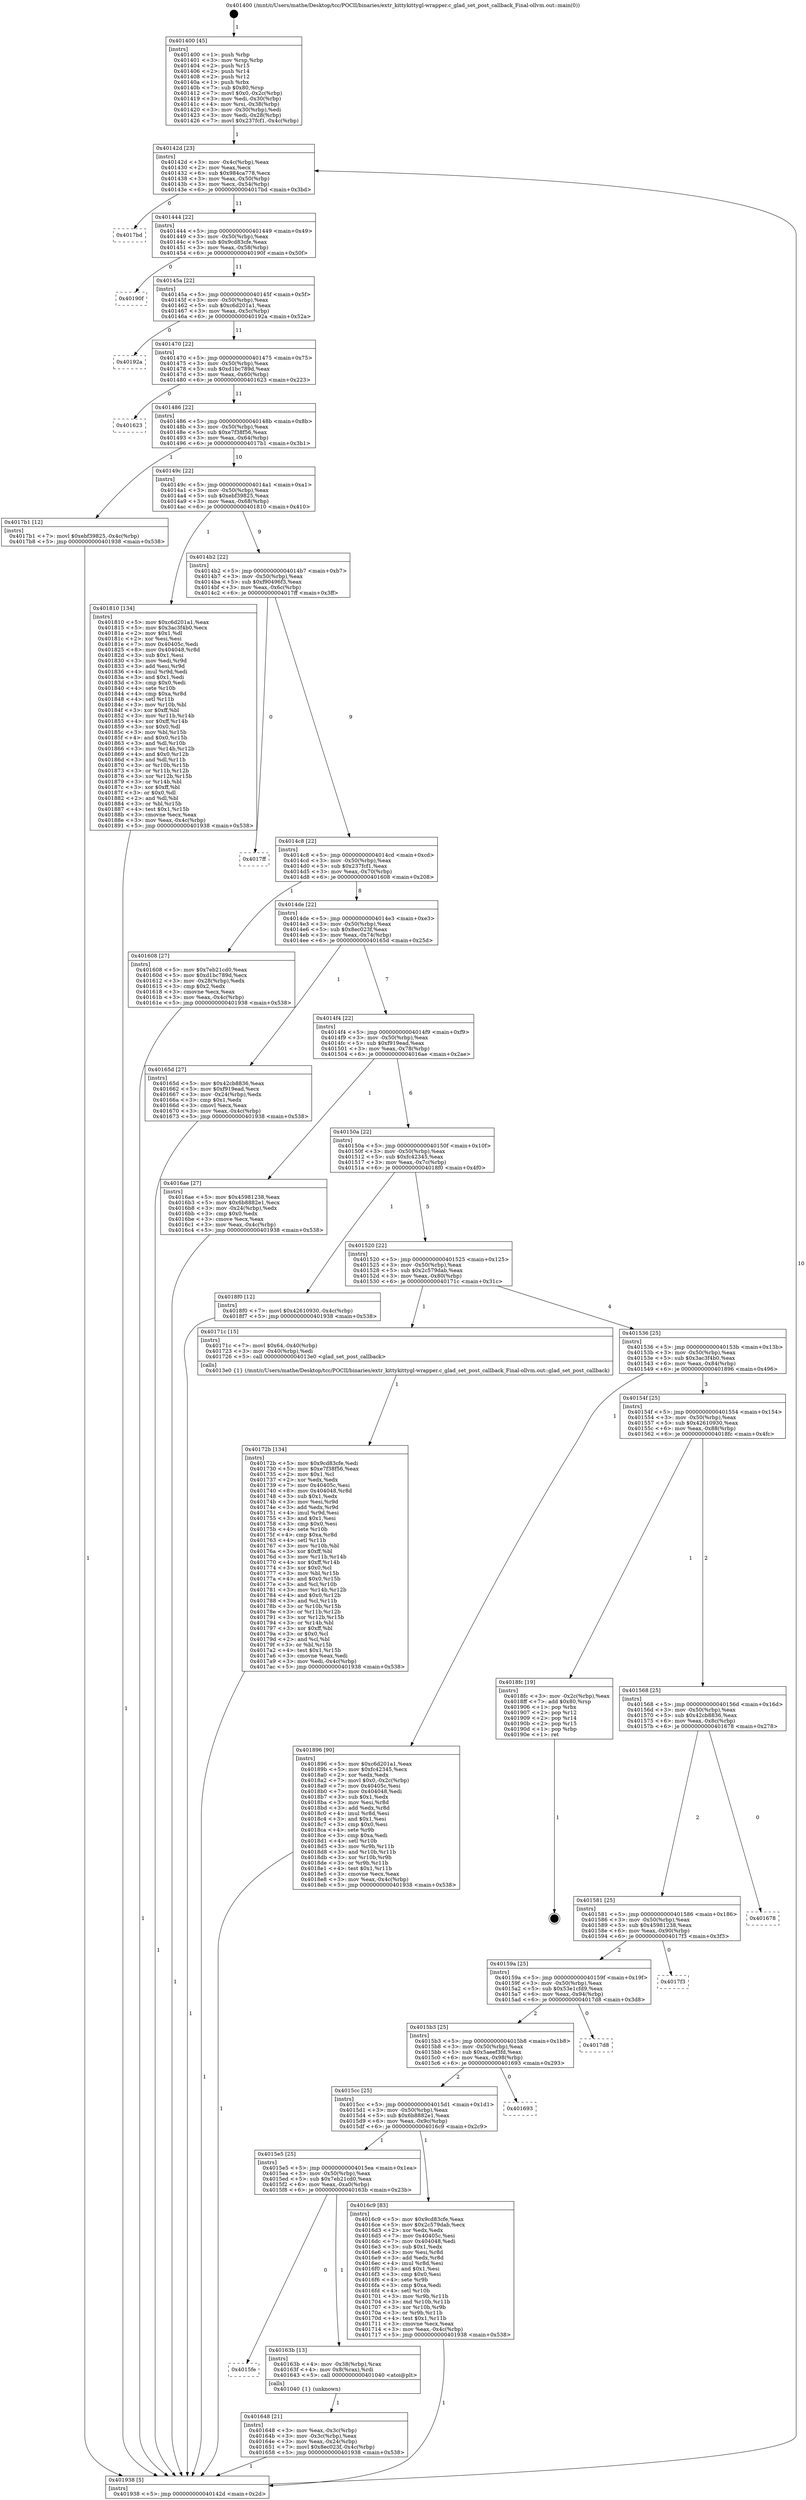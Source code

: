 digraph "0x401400" {
  label = "0x401400 (/mnt/c/Users/mathe/Desktop/tcc/POCII/binaries/extr_kittykittygl-wrapper.c_glad_set_post_callback_Final-ollvm.out::main(0))"
  labelloc = "t"
  node[shape=record]

  Entry [label="",width=0.3,height=0.3,shape=circle,fillcolor=black,style=filled]
  "0x40142d" [label="{
     0x40142d [23]\l
     | [instrs]\l
     &nbsp;&nbsp;0x40142d \<+3\>: mov -0x4c(%rbp),%eax\l
     &nbsp;&nbsp;0x401430 \<+2\>: mov %eax,%ecx\l
     &nbsp;&nbsp;0x401432 \<+6\>: sub $0x984ca778,%ecx\l
     &nbsp;&nbsp;0x401438 \<+3\>: mov %eax,-0x50(%rbp)\l
     &nbsp;&nbsp;0x40143b \<+3\>: mov %ecx,-0x54(%rbp)\l
     &nbsp;&nbsp;0x40143e \<+6\>: je 00000000004017bd \<main+0x3bd\>\l
  }"]
  "0x4017bd" [label="{
     0x4017bd\l
  }", style=dashed]
  "0x401444" [label="{
     0x401444 [22]\l
     | [instrs]\l
     &nbsp;&nbsp;0x401444 \<+5\>: jmp 0000000000401449 \<main+0x49\>\l
     &nbsp;&nbsp;0x401449 \<+3\>: mov -0x50(%rbp),%eax\l
     &nbsp;&nbsp;0x40144c \<+5\>: sub $0x9cd83cfe,%eax\l
     &nbsp;&nbsp;0x401451 \<+3\>: mov %eax,-0x58(%rbp)\l
     &nbsp;&nbsp;0x401454 \<+6\>: je 000000000040190f \<main+0x50f\>\l
  }"]
  Exit [label="",width=0.3,height=0.3,shape=circle,fillcolor=black,style=filled,peripheries=2]
  "0x40190f" [label="{
     0x40190f\l
  }", style=dashed]
  "0x40145a" [label="{
     0x40145a [22]\l
     | [instrs]\l
     &nbsp;&nbsp;0x40145a \<+5\>: jmp 000000000040145f \<main+0x5f\>\l
     &nbsp;&nbsp;0x40145f \<+3\>: mov -0x50(%rbp),%eax\l
     &nbsp;&nbsp;0x401462 \<+5\>: sub $0xc6d201a1,%eax\l
     &nbsp;&nbsp;0x401467 \<+3\>: mov %eax,-0x5c(%rbp)\l
     &nbsp;&nbsp;0x40146a \<+6\>: je 000000000040192a \<main+0x52a\>\l
  }"]
  "0x40172b" [label="{
     0x40172b [134]\l
     | [instrs]\l
     &nbsp;&nbsp;0x40172b \<+5\>: mov $0x9cd83cfe,%edi\l
     &nbsp;&nbsp;0x401730 \<+5\>: mov $0xe7f38f56,%eax\l
     &nbsp;&nbsp;0x401735 \<+2\>: mov $0x1,%cl\l
     &nbsp;&nbsp;0x401737 \<+2\>: xor %edx,%edx\l
     &nbsp;&nbsp;0x401739 \<+7\>: mov 0x40405c,%esi\l
     &nbsp;&nbsp;0x401740 \<+8\>: mov 0x404048,%r8d\l
     &nbsp;&nbsp;0x401748 \<+3\>: sub $0x1,%edx\l
     &nbsp;&nbsp;0x40174b \<+3\>: mov %esi,%r9d\l
     &nbsp;&nbsp;0x40174e \<+3\>: add %edx,%r9d\l
     &nbsp;&nbsp;0x401751 \<+4\>: imul %r9d,%esi\l
     &nbsp;&nbsp;0x401755 \<+3\>: and $0x1,%esi\l
     &nbsp;&nbsp;0x401758 \<+3\>: cmp $0x0,%esi\l
     &nbsp;&nbsp;0x40175b \<+4\>: sete %r10b\l
     &nbsp;&nbsp;0x40175f \<+4\>: cmp $0xa,%r8d\l
     &nbsp;&nbsp;0x401763 \<+4\>: setl %r11b\l
     &nbsp;&nbsp;0x401767 \<+3\>: mov %r10b,%bl\l
     &nbsp;&nbsp;0x40176a \<+3\>: xor $0xff,%bl\l
     &nbsp;&nbsp;0x40176d \<+3\>: mov %r11b,%r14b\l
     &nbsp;&nbsp;0x401770 \<+4\>: xor $0xff,%r14b\l
     &nbsp;&nbsp;0x401774 \<+3\>: xor $0x0,%cl\l
     &nbsp;&nbsp;0x401777 \<+3\>: mov %bl,%r15b\l
     &nbsp;&nbsp;0x40177a \<+4\>: and $0x0,%r15b\l
     &nbsp;&nbsp;0x40177e \<+3\>: and %cl,%r10b\l
     &nbsp;&nbsp;0x401781 \<+3\>: mov %r14b,%r12b\l
     &nbsp;&nbsp;0x401784 \<+4\>: and $0x0,%r12b\l
     &nbsp;&nbsp;0x401788 \<+3\>: and %cl,%r11b\l
     &nbsp;&nbsp;0x40178b \<+3\>: or %r10b,%r15b\l
     &nbsp;&nbsp;0x40178e \<+3\>: or %r11b,%r12b\l
     &nbsp;&nbsp;0x401791 \<+3\>: xor %r12b,%r15b\l
     &nbsp;&nbsp;0x401794 \<+3\>: or %r14b,%bl\l
     &nbsp;&nbsp;0x401797 \<+3\>: xor $0xff,%bl\l
     &nbsp;&nbsp;0x40179a \<+3\>: or $0x0,%cl\l
     &nbsp;&nbsp;0x40179d \<+2\>: and %cl,%bl\l
     &nbsp;&nbsp;0x40179f \<+3\>: or %bl,%r15b\l
     &nbsp;&nbsp;0x4017a2 \<+4\>: test $0x1,%r15b\l
     &nbsp;&nbsp;0x4017a6 \<+3\>: cmovne %eax,%edi\l
     &nbsp;&nbsp;0x4017a9 \<+3\>: mov %edi,-0x4c(%rbp)\l
     &nbsp;&nbsp;0x4017ac \<+5\>: jmp 0000000000401938 \<main+0x538\>\l
  }"]
  "0x40192a" [label="{
     0x40192a\l
  }", style=dashed]
  "0x401470" [label="{
     0x401470 [22]\l
     | [instrs]\l
     &nbsp;&nbsp;0x401470 \<+5\>: jmp 0000000000401475 \<main+0x75\>\l
     &nbsp;&nbsp;0x401475 \<+3\>: mov -0x50(%rbp),%eax\l
     &nbsp;&nbsp;0x401478 \<+5\>: sub $0xd1bc789d,%eax\l
     &nbsp;&nbsp;0x40147d \<+3\>: mov %eax,-0x60(%rbp)\l
     &nbsp;&nbsp;0x401480 \<+6\>: je 0000000000401623 \<main+0x223\>\l
  }"]
  "0x401648" [label="{
     0x401648 [21]\l
     | [instrs]\l
     &nbsp;&nbsp;0x401648 \<+3\>: mov %eax,-0x3c(%rbp)\l
     &nbsp;&nbsp;0x40164b \<+3\>: mov -0x3c(%rbp),%eax\l
     &nbsp;&nbsp;0x40164e \<+3\>: mov %eax,-0x24(%rbp)\l
     &nbsp;&nbsp;0x401651 \<+7\>: movl $0x8ec023f,-0x4c(%rbp)\l
     &nbsp;&nbsp;0x401658 \<+5\>: jmp 0000000000401938 \<main+0x538\>\l
  }"]
  "0x401623" [label="{
     0x401623\l
  }", style=dashed]
  "0x401486" [label="{
     0x401486 [22]\l
     | [instrs]\l
     &nbsp;&nbsp;0x401486 \<+5\>: jmp 000000000040148b \<main+0x8b\>\l
     &nbsp;&nbsp;0x40148b \<+3\>: mov -0x50(%rbp),%eax\l
     &nbsp;&nbsp;0x40148e \<+5\>: sub $0xe7f38f56,%eax\l
     &nbsp;&nbsp;0x401493 \<+3\>: mov %eax,-0x64(%rbp)\l
     &nbsp;&nbsp;0x401496 \<+6\>: je 00000000004017b1 \<main+0x3b1\>\l
  }"]
  "0x4015fe" [label="{
     0x4015fe\l
  }", style=dashed]
  "0x4017b1" [label="{
     0x4017b1 [12]\l
     | [instrs]\l
     &nbsp;&nbsp;0x4017b1 \<+7\>: movl $0xebf39825,-0x4c(%rbp)\l
     &nbsp;&nbsp;0x4017b8 \<+5\>: jmp 0000000000401938 \<main+0x538\>\l
  }"]
  "0x40149c" [label="{
     0x40149c [22]\l
     | [instrs]\l
     &nbsp;&nbsp;0x40149c \<+5\>: jmp 00000000004014a1 \<main+0xa1\>\l
     &nbsp;&nbsp;0x4014a1 \<+3\>: mov -0x50(%rbp),%eax\l
     &nbsp;&nbsp;0x4014a4 \<+5\>: sub $0xebf39825,%eax\l
     &nbsp;&nbsp;0x4014a9 \<+3\>: mov %eax,-0x68(%rbp)\l
     &nbsp;&nbsp;0x4014ac \<+6\>: je 0000000000401810 \<main+0x410\>\l
  }"]
  "0x40163b" [label="{
     0x40163b [13]\l
     | [instrs]\l
     &nbsp;&nbsp;0x40163b \<+4\>: mov -0x38(%rbp),%rax\l
     &nbsp;&nbsp;0x40163f \<+4\>: mov 0x8(%rax),%rdi\l
     &nbsp;&nbsp;0x401643 \<+5\>: call 0000000000401040 \<atoi@plt\>\l
     | [calls]\l
     &nbsp;&nbsp;0x401040 \{1\} (unknown)\l
  }"]
  "0x401810" [label="{
     0x401810 [134]\l
     | [instrs]\l
     &nbsp;&nbsp;0x401810 \<+5\>: mov $0xc6d201a1,%eax\l
     &nbsp;&nbsp;0x401815 \<+5\>: mov $0x3ac3f4b0,%ecx\l
     &nbsp;&nbsp;0x40181a \<+2\>: mov $0x1,%dl\l
     &nbsp;&nbsp;0x40181c \<+2\>: xor %esi,%esi\l
     &nbsp;&nbsp;0x40181e \<+7\>: mov 0x40405c,%edi\l
     &nbsp;&nbsp;0x401825 \<+8\>: mov 0x404048,%r8d\l
     &nbsp;&nbsp;0x40182d \<+3\>: sub $0x1,%esi\l
     &nbsp;&nbsp;0x401830 \<+3\>: mov %edi,%r9d\l
     &nbsp;&nbsp;0x401833 \<+3\>: add %esi,%r9d\l
     &nbsp;&nbsp;0x401836 \<+4\>: imul %r9d,%edi\l
     &nbsp;&nbsp;0x40183a \<+3\>: and $0x1,%edi\l
     &nbsp;&nbsp;0x40183d \<+3\>: cmp $0x0,%edi\l
     &nbsp;&nbsp;0x401840 \<+4\>: sete %r10b\l
     &nbsp;&nbsp;0x401844 \<+4\>: cmp $0xa,%r8d\l
     &nbsp;&nbsp;0x401848 \<+4\>: setl %r11b\l
     &nbsp;&nbsp;0x40184c \<+3\>: mov %r10b,%bl\l
     &nbsp;&nbsp;0x40184f \<+3\>: xor $0xff,%bl\l
     &nbsp;&nbsp;0x401852 \<+3\>: mov %r11b,%r14b\l
     &nbsp;&nbsp;0x401855 \<+4\>: xor $0xff,%r14b\l
     &nbsp;&nbsp;0x401859 \<+3\>: xor $0x0,%dl\l
     &nbsp;&nbsp;0x40185c \<+3\>: mov %bl,%r15b\l
     &nbsp;&nbsp;0x40185f \<+4\>: and $0x0,%r15b\l
     &nbsp;&nbsp;0x401863 \<+3\>: and %dl,%r10b\l
     &nbsp;&nbsp;0x401866 \<+3\>: mov %r14b,%r12b\l
     &nbsp;&nbsp;0x401869 \<+4\>: and $0x0,%r12b\l
     &nbsp;&nbsp;0x40186d \<+3\>: and %dl,%r11b\l
     &nbsp;&nbsp;0x401870 \<+3\>: or %r10b,%r15b\l
     &nbsp;&nbsp;0x401873 \<+3\>: or %r11b,%r12b\l
     &nbsp;&nbsp;0x401876 \<+3\>: xor %r12b,%r15b\l
     &nbsp;&nbsp;0x401879 \<+3\>: or %r14b,%bl\l
     &nbsp;&nbsp;0x40187c \<+3\>: xor $0xff,%bl\l
     &nbsp;&nbsp;0x40187f \<+3\>: or $0x0,%dl\l
     &nbsp;&nbsp;0x401882 \<+2\>: and %dl,%bl\l
     &nbsp;&nbsp;0x401884 \<+3\>: or %bl,%r15b\l
     &nbsp;&nbsp;0x401887 \<+4\>: test $0x1,%r15b\l
     &nbsp;&nbsp;0x40188b \<+3\>: cmovne %ecx,%eax\l
     &nbsp;&nbsp;0x40188e \<+3\>: mov %eax,-0x4c(%rbp)\l
     &nbsp;&nbsp;0x401891 \<+5\>: jmp 0000000000401938 \<main+0x538\>\l
  }"]
  "0x4014b2" [label="{
     0x4014b2 [22]\l
     | [instrs]\l
     &nbsp;&nbsp;0x4014b2 \<+5\>: jmp 00000000004014b7 \<main+0xb7\>\l
     &nbsp;&nbsp;0x4014b7 \<+3\>: mov -0x50(%rbp),%eax\l
     &nbsp;&nbsp;0x4014ba \<+5\>: sub $0xf90496f3,%eax\l
     &nbsp;&nbsp;0x4014bf \<+3\>: mov %eax,-0x6c(%rbp)\l
     &nbsp;&nbsp;0x4014c2 \<+6\>: je 00000000004017ff \<main+0x3ff\>\l
  }"]
  "0x4015e5" [label="{
     0x4015e5 [25]\l
     | [instrs]\l
     &nbsp;&nbsp;0x4015e5 \<+5\>: jmp 00000000004015ea \<main+0x1ea\>\l
     &nbsp;&nbsp;0x4015ea \<+3\>: mov -0x50(%rbp),%eax\l
     &nbsp;&nbsp;0x4015ed \<+5\>: sub $0x7eb21cd0,%eax\l
     &nbsp;&nbsp;0x4015f2 \<+6\>: mov %eax,-0xa0(%rbp)\l
     &nbsp;&nbsp;0x4015f8 \<+6\>: je 000000000040163b \<main+0x23b\>\l
  }"]
  "0x4017ff" [label="{
     0x4017ff\l
  }", style=dashed]
  "0x4014c8" [label="{
     0x4014c8 [22]\l
     | [instrs]\l
     &nbsp;&nbsp;0x4014c8 \<+5\>: jmp 00000000004014cd \<main+0xcd\>\l
     &nbsp;&nbsp;0x4014cd \<+3\>: mov -0x50(%rbp),%eax\l
     &nbsp;&nbsp;0x4014d0 \<+5\>: sub $0x237fcf1,%eax\l
     &nbsp;&nbsp;0x4014d5 \<+3\>: mov %eax,-0x70(%rbp)\l
     &nbsp;&nbsp;0x4014d8 \<+6\>: je 0000000000401608 \<main+0x208\>\l
  }"]
  "0x4016c9" [label="{
     0x4016c9 [83]\l
     | [instrs]\l
     &nbsp;&nbsp;0x4016c9 \<+5\>: mov $0x9cd83cfe,%eax\l
     &nbsp;&nbsp;0x4016ce \<+5\>: mov $0x2c579dab,%ecx\l
     &nbsp;&nbsp;0x4016d3 \<+2\>: xor %edx,%edx\l
     &nbsp;&nbsp;0x4016d5 \<+7\>: mov 0x40405c,%esi\l
     &nbsp;&nbsp;0x4016dc \<+7\>: mov 0x404048,%edi\l
     &nbsp;&nbsp;0x4016e3 \<+3\>: sub $0x1,%edx\l
     &nbsp;&nbsp;0x4016e6 \<+3\>: mov %esi,%r8d\l
     &nbsp;&nbsp;0x4016e9 \<+3\>: add %edx,%r8d\l
     &nbsp;&nbsp;0x4016ec \<+4\>: imul %r8d,%esi\l
     &nbsp;&nbsp;0x4016f0 \<+3\>: and $0x1,%esi\l
     &nbsp;&nbsp;0x4016f3 \<+3\>: cmp $0x0,%esi\l
     &nbsp;&nbsp;0x4016f6 \<+4\>: sete %r9b\l
     &nbsp;&nbsp;0x4016fa \<+3\>: cmp $0xa,%edi\l
     &nbsp;&nbsp;0x4016fd \<+4\>: setl %r10b\l
     &nbsp;&nbsp;0x401701 \<+3\>: mov %r9b,%r11b\l
     &nbsp;&nbsp;0x401704 \<+3\>: and %r10b,%r11b\l
     &nbsp;&nbsp;0x401707 \<+3\>: xor %r10b,%r9b\l
     &nbsp;&nbsp;0x40170a \<+3\>: or %r9b,%r11b\l
     &nbsp;&nbsp;0x40170d \<+4\>: test $0x1,%r11b\l
     &nbsp;&nbsp;0x401711 \<+3\>: cmovne %ecx,%eax\l
     &nbsp;&nbsp;0x401714 \<+3\>: mov %eax,-0x4c(%rbp)\l
     &nbsp;&nbsp;0x401717 \<+5\>: jmp 0000000000401938 \<main+0x538\>\l
  }"]
  "0x401608" [label="{
     0x401608 [27]\l
     | [instrs]\l
     &nbsp;&nbsp;0x401608 \<+5\>: mov $0x7eb21cd0,%eax\l
     &nbsp;&nbsp;0x40160d \<+5\>: mov $0xd1bc789d,%ecx\l
     &nbsp;&nbsp;0x401612 \<+3\>: mov -0x28(%rbp),%edx\l
     &nbsp;&nbsp;0x401615 \<+3\>: cmp $0x2,%edx\l
     &nbsp;&nbsp;0x401618 \<+3\>: cmovne %ecx,%eax\l
     &nbsp;&nbsp;0x40161b \<+3\>: mov %eax,-0x4c(%rbp)\l
     &nbsp;&nbsp;0x40161e \<+5\>: jmp 0000000000401938 \<main+0x538\>\l
  }"]
  "0x4014de" [label="{
     0x4014de [22]\l
     | [instrs]\l
     &nbsp;&nbsp;0x4014de \<+5\>: jmp 00000000004014e3 \<main+0xe3\>\l
     &nbsp;&nbsp;0x4014e3 \<+3\>: mov -0x50(%rbp),%eax\l
     &nbsp;&nbsp;0x4014e6 \<+5\>: sub $0x8ec023f,%eax\l
     &nbsp;&nbsp;0x4014eb \<+3\>: mov %eax,-0x74(%rbp)\l
     &nbsp;&nbsp;0x4014ee \<+6\>: je 000000000040165d \<main+0x25d\>\l
  }"]
  "0x401938" [label="{
     0x401938 [5]\l
     | [instrs]\l
     &nbsp;&nbsp;0x401938 \<+5\>: jmp 000000000040142d \<main+0x2d\>\l
  }"]
  "0x401400" [label="{
     0x401400 [45]\l
     | [instrs]\l
     &nbsp;&nbsp;0x401400 \<+1\>: push %rbp\l
     &nbsp;&nbsp;0x401401 \<+3\>: mov %rsp,%rbp\l
     &nbsp;&nbsp;0x401404 \<+2\>: push %r15\l
     &nbsp;&nbsp;0x401406 \<+2\>: push %r14\l
     &nbsp;&nbsp;0x401408 \<+2\>: push %r12\l
     &nbsp;&nbsp;0x40140a \<+1\>: push %rbx\l
     &nbsp;&nbsp;0x40140b \<+7\>: sub $0x80,%rsp\l
     &nbsp;&nbsp;0x401412 \<+7\>: movl $0x0,-0x2c(%rbp)\l
     &nbsp;&nbsp;0x401419 \<+3\>: mov %edi,-0x30(%rbp)\l
     &nbsp;&nbsp;0x40141c \<+4\>: mov %rsi,-0x38(%rbp)\l
     &nbsp;&nbsp;0x401420 \<+3\>: mov -0x30(%rbp),%edi\l
     &nbsp;&nbsp;0x401423 \<+3\>: mov %edi,-0x28(%rbp)\l
     &nbsp;&nbsp;0x401426 \<+7\>: movl $0x237fcf1,-0x4c(%rbp)\l
  }"]
  "0x4015cc" [label="{
     0x4015cc [25]\l
     | [instrs]\l
     &nbsp;&nbsp;0x4015cc \<+5\>: jmp 00000000004015d1 \<main+0x1d1\>\l
     &nbsp;&nbsp;0x4015d1 \<+3\>: mov -0x50(%rbp),%eax\l
     &nbsp;&nbsp;0x4015d4 \<+5\>: sub $0x6b8882e1,%eax\l
     &nbsp;&nbsp;0x4015d9 \<+6\>: mov %eax,-0x9c(%rbp)\l
     &nbsp;&nbsp;0x4015df \<+6\>: je 00000000004016c9 \<main+0x2c9\>\l
  }"]
  "0x40165d" [label="{
     0x40165d [27]\l
     | [instrs]\l
     &nbsp;&nbsp;0x40165d \<+5\>: mov $0x42cb8836,%eax\l
     &nbsp;&nbsp;0x401662 \<+5\>: mov $0xf919ead,%ecx\l
     &nbsp;&nbsp;0x401667 \<+3\>: mov -0x24(%rbp),%edx\l
     &nbsp;&nbsp;0x40166a \<+3\>: cmp $0x1,%edx\l
     &nbsp;&nbsp;0x40166d \<+3\>: cmovl %ecx,%eax\l
     &nbsp;&nbsp;0x401670 \<+3\>: mov %eax,-0x4c(%rbp)\l
     &nbsp;&nbsp;0x401673 \<+5\>: jmp 0000000000401938 \<main+0x538\>\l
  }"]
  "0x4014f4" [label="{
     0x4014f4 [22]\l
     | [instrs]\l
     &nbsp;&nbsp;0x4014f4 \<+5\>: jmp 00000000004014f9 \<main+0xf9\>\l
     &nbsp;&nbsp;0x4014f9 \<+3\>: mov -0x50(%rbp),%eax\l
     &nbsp;&nbsp;0x4014fc \<+5\>: sub $0xf919ead,%eax\l
     &nbsp;&nbsp;0x401501 \<+3\>: mov %eax,-0x78(%rbp)\l
     &nbsp;&nbsp;0x401504 \<+6\>: je 00000000004016ae \<main+0x2ae\>\l
  }"]
  "0x401693" [label="{
     0x401693\l
  }", style=dashed]
  "0x4016ae" [label="{
     0x4016ae [27]\l
     | [instrs]\l
     &nbsp;&nbsp;0x4016ae \<+5\>: mov $0x45981238,%eax\l
     &nbsp;&nbsp;0x4016b3 \<+5\>: mov $0x6b8882e1,%ecx\l
     &nbsp;&nbsp;0x4016b8 \<+3\>: mov -0x24(%rbp),%edx\l
     &nbsp;&nbsp;0x4016bb \<+3\>: cmp $0x0,%edx\l
     &nbsp;&nbsp;0x4016be \<+3\>: cmove %ecx,%eax\l
     &nbsp;&nbsp;0x4016c1 \<+3\>: mov %eax,-0x4c(%rbp)\l
     &nbsp;&nbsp;0x4016c4 \<+5\>: jmp 0000000000401938 \<main+0x538\>\l
  }"]
  "0x40150a" [label="{
     0x40150a [22]\l
     | [instrs]\l
     &nbsp;&nbsp;0x40150a \<+5\>: jmp 000000000040150f \<main+0x10f\>\l
     &nbsp;&nbsp;0x40150f \<+3\>: mov -0x50(%rbp),%eax\l
     &nbsp;&nbsp;0x401512 \<+5\>: sub $0xfc42345,%eax\l
     &nbsp;&nbsp;0x401517 \<+3\>: mov %eax,-0x7c(%rbp)\l
     &nbsp;&nbsp;0x40151a \<+6\>: je 00000000004018f0 \<main+0x4f0\>\l
  }"]
  "0x4015b3" [label="{
     0x4015b3 [25]\l
     | [instrs]\l
     &nbsp;&nbsp;0x4015b3 \<+5\>: jmp 00000000004015b8 \<main+0x1b8\>\l
     &nbsp;&nbsp;0x4015b8 \<+3\>: mov -0x50(%rbp),%eax\l
     &nbsp;&nbsp;0x4015bb \<+5\>: sub $0x5aeef3fd,%eax\l
     &nbsp;&nbsp;0x4015c0 \<+6\>: mov %eax,-0x98(%rbp)\l
     &nbsp;&nbsp;0x4015c6 \<+6\>: je 0000000000401693 \<main+0x293\>\l
  }"]
  "0x4018f0" [label="{
     0x4018f0 [12]\l
     | [instrs]\l
     &nbsp;&nbsp;0x4018f0 \<+7\>: movl $0x42610930,-0x4c(%rbp)\l
     &nbsp;&nbsp;0x4018f7 \<+5\>: jmp 0000000000401938 \<main+0x538\>\l
  }"]
  "0x401520" [label="{
     0x401520 [22]\l
     | [instrs]\l
     &nbsp;&nbsp;0x401520 \<+5\>: jmp 0000000000401525 \<main+0x125\>\l
     &nbsp;&nbsp;0x401525 \<+3\>: mov -0x50(%rbp),%eax\l
     &nbsp;&nbsp;0x401528 \<+5\>: sub $0x2c579dab,%eax\l
     &nbsp;&nbsp;0x40152d \<+3\>: mov %eax,-0x80(%rbp)\l
     &nbsp;&nbsp;0x401530 \<+6\>: je 000000000040171c \<main+0x31c\>\l
  }"]
  "0x4017d8" [label="{
     0x4017d8\l
  }", style=dashed]
  "0x40171c" [label="{
     0x40171c [15]\l
     | [instrs]\l
     &nbsp;&nbsp;0x40171c \<+7\>: movl $0x64,-0x40(%rbp)\l
     &nbsp;&nbsp;0x401723 \<+3\>: mov -0x40(%rbp),%edi\l
     &nbsp;&nbsp;0x401726 \<+5\>: call 00000000004013e0 \<glad_set_post_callback\>\l
     | [calls]\l
     &nbsp;&nbsp;0x4013e0 \{1\} (/mnt/c/Users/mathe/Desktop/tcc/POCII/binaries/extr_kittykittygl-wrapper.c_glad_set_post_callback_Final-ollvm.out::glad_set_post_callback)\l
  }"]
  "0x401536" [label="{
     0x401536 [25]\l
     | [instrs]\l
     &nbsp;&nbsp;0x401536 \<+5\>: jmp 000000000040153b \<main+0x13b\>\l
     &nbsp;&nbsp;0x40153b \<+3\>: mov -0x50(%rbp),%eax\l
     &nbsp;&nbsp;0x40153e \<+5\>: sub $0x3ac3f4b0,%eax\l
     &nbsp;&nbsp;0x401543 \<+6\>: mov %eax,-0x84(%rbp)\l
     &nbsp;&nbsp;0x401549 \<+6\>: je 0000000000401896 \<main+0x496\>\l
  }"]
  "0x40159a" [label="{
     0x40159a [25]\l
     | [instrs]\l
     &nbsp;&nbsp;0x40159a \<+5\>: jmp 000000000040159f \<main+0x19f\>\l
     &nbsp;&nbsp;0x40159f \<+3\>: mov -0x50(%rbp),%eax\l
     &nbsp;&nbsp;0x4015a2 \<+5\>: sub $0x53e1cfd9,%eax\l
     &nbsp;&nbsp;0x4015a7 \<+6\>: mov %eax,-0x94(%rbp)\l
     &nbsp;&nbsp;0x4015ad \<+6\>: je 00000000004017d8 \<main+0x3d8\>\l
  }"]
  "0x401896" [label="{
     0x401896 [90]\l
     | [instrs]\l
     &nbsp;&nbsp;0x401896 \<+5\>: mov $0xc6d201a1,%eax\l
     &nbsp;&nbsp;0x40189b \<+5\>: mov $0xfc42345,%ecx\l
     &nbsp;&nbsp;0x4018a0 \<+2\>: xor %edx,%edx\l
     &nbsp;&nbsp;0x4018a2 \<+7\>: movl $0x0,-0x2c(%rbp)\l
     &nbsp;&nbsp;0x4018a9 \<+7\>: mov 0x40405c,%esi\l
     &nbsp;&nbsp;0x4018b0 \<+7\>: mov 0x404048,%edi\l
     &nbsp;&nbsp;0x4018b7 \<+3\>: sub $0x1,%edx\l
     &nbsp;&nbsp;0x4018ba \<+3\>: mov %esi,%r8d\l
     &nbsp;&nbsp;0x4018bd \<+3\>: add %edx,%r8d\l
     &nbsp;&nbsp;0x4018c0 \<+4\>: imul %r8d,%esi\l
     &nbsp;&nbsp;0x4018c4 \<+3\>: and $0x1,%esi\l
     &nbsp;&nbsp;0x4018c7 \<+3\>: cmp $0x0,%esi\l
     &nbsp;&nbsp;0x4018ca \<+4\>: sete %r9b\l
     &nbsp;&nbsp;0x4018ce \<+3\>: cmp $0xa,%edi\l
     &nbsp;&nbsp;0x4018d1 \<+4\>: setl %r10b\l
     &nbsp;&nbsp;0x4018d5 \<+3\>: mov %r9b,%r11b\l
     &nbsp;&nbsp;0x4018d8 \<+3\>: and %r10b,%r11b\l
     &nbsp;&nbsp;0x4018db \<+3\>: xor %r10b,%r9b\l
     &nbsp;&nbsp;0x4018de \<+3\>: or %r9b,%r11b\l
     &nbsp;&nbsp;0x4018e1 \<+4\>: test $0x1,%r11b\l
     &nbsp;&nbsp;0x4018e5 \<+3\>: cmovne %ecx,%eax\l
     &nbsp;&nbsp;0x4018e8 \<+3\>: mov %eax,-0x4c(%rbp)\l
     &nbsp;&nbsp;0x4018eb \<+5\>: jmp 0000000000401938 \<main+0x538\>\l
  }"]
  "0x40154f" [label="{
     0x40154f [25]\l
     | [instrs]\l
     &nbsp;&nbsp;0x40154f \<+5\>: jmp 0000000000401554 \<main+0x154\>\l
     &nbsp;&nbsp;0x401554 \<+3\>: mov -0x50(%rbp),%eax\l
     &nbsp;&nbsp;0x401557 \<+5\>: sub $0x42610930,%eax\l
     &nbsp;&nbsp;0x40155c \<+6\>: mov %eax,-0x88(%rbp)\l
     &nbsp;&nbsp;0x401562 \<+6\>: je 00000000004018fc \<main+0x4fc\>\l
  }"]
  "0x4017f3" [label="{
     0x4017f3\l
  }", style=dashed]
  "0x4018fc" [label="{
     0x4018fc [19]\l
     | [instrs]\l
     &nbsp;&nbsp;0x4018fc \<+3\>: mov -0x2c(%rbp),%eax\l
     &nbsp;&nbsp;0x4018ff \<+7\>: add $0x80,%rsp\l
     &nbsp;&nbsp;0x401906 \<+1\>: pop %rbx\l
     &nbsp;&nbsp;0x401907 \<+2\>: pop %r12\l
     &nbsp;&nbsp;0x401909 \<+2\>: pop %r14\l
     &nbsp;&nbsp;0x40190b \<+2\>: pop %r15\l
     &nbsp;&nbsp;0x40190d \<+1\>: pop %rbp\l
     &nbsp;&nbsp;0x40190e \<+1\>: ret\l
  }"]
  "0x401568" [label="{
     0x401568 [25]\l
     | [instrs]\l
     &nbsp;&nbsp;0x401568 \<+5\>: jmp 000000000040156d \<main+0x16d\>\l
     &nbsp;&nbsp;0x40156d \<+3\>: mov -0x50(%rbp),%eax\l
     &nbsp;&nbsp;0x401570 \<+5\>: sub $0x42cb8836,%eax\l
     &nbsp;&nbsp;0x401575 \<+6\>: mov %eax,-0x8c(%rbp)\l
     &nbsp;&nbsp;0x40157b \<+6\>: je 0000000000401678 \<main+0x278\>\l
  }"]
  "0x401581" [label="{
     0x401581 [25]\l
     | [instrs]\l
     &nbsp;&nbsp;0x401581 \<+5\>: jmp 0000000000401586 \<main+0x186\>\l
     &nbsp;&nbsp;0x401586 \<+3\>: mov -0x50(%rbp),%eax\l
     &nbsp;&nbsp;0x401589 \<+5\>: sub $0x45981238,%eax\l
     &nbsp;&nbsp;0x40158e \<+6\>: mov %eax,-0x90(%rbp)\l
     &nbsp;&nbsp;0x401594 \<+6\>: je 00000000004017f3 \<main+0x3f3\>\l
  }"]
  "0x401678" [label="{
     0x401678\l
  }", style=dashed]
  Entry -> "0x401400" [label=" 1"]
  "0x40142d" -> "0x4017bd" [label=" 0"]
  "0x40142d" -> "0x401444" [label=" 11"]
  "0x4018fc" -> Exit [label=" 1"]
  "0x401444" -> "0x40190f" [label=" 0"]
  "0x401444" -> "0x40145a" [label=" 11"]
  "0x4018f0" -> "0x401938" [label=" 1"]
  "0x40145a" -> "0x40192a" [label=" 0"]
  "0x40145a" -> "0x401470" [label=" 11"]
  "0x401896" -> "0x401938" [label=" 1"]
  "0x401470" -> "0x401623" [label=" 0"]
  "0x401470" -> "0x401486" [label=" 11"]
  "0x401810" -> "0x401938" [label=" 1"]
  "0x401486" -> "0x4017b1" [label=" 1"]
  "0x401486" -> "0x40149c" [label=" 10"]
  "0x4017b1" -> "0x401938" [label=" 1"]
  "0x40149c" -> "0x401810" [label=" 1"]
  "0x40149c" -> "0x4014b2" [label=" 9"]
  "0x40172b" -> "0x401938" [label=" 1"]
  "0x4014b2" -> "0x4017ff" [label=" 0"]
  "0x4014b2" -> "0x4014c8" [label=" 9"]
  "0x4016c9" -> "0x401938" [label=" 1"]
  "0x4014c8" -> "0x401608" [label=" 1"]
  "0x4014c8" -> "0x4014de" [label=" 8"]
  "0x401608" -> "0x401938" [label=" 1"]
  "0x401400" -> "0x40142d" [label=" 1"]
  "0x401938" -> "0x40142d" [label=" 10"]
  "0x4016ae" -> "0x401938" [label=" 1"]
  "0x4014de" -> "0x40165d" [label=" 1"]
  "0x4014de" -> "0x4014f4" [label=" 7"]
  "0x401648" -> "0x401938" [label=" 1"]
  "0x4014f4" -> "0x4016ae" [label=" 1"]
  "0x4014f4" -> "0x40150a" [label=" 6"]
  "0x40163b" -> "0x401648" [label=" 1"]
  "0x40150a" -> "0x4018f0" [label=" 1"]
  "0x40150a" -> "0x401520" [label=" 5"]
  "0x4015e5" -> "0x40163b" [label=" 1"]
  "0x401520" -> "0x40171c" [label=" 1"]
  "0x401520" -> "0x401536" [label=" 4"]
  "0x40171c" -> "0x40172b" [label=" 1"]
  "0x401536" -> "0x401896" [label=" 1"]
  "0x401536" -> "0x40154f" [label=" 3"]
  "0x4015cc" -> "0x4016c9" [label=" 1"]
  "0x40154f" -> "0x4018fc" [label=" 1"]
  "0x40154f" -> "0x401568" [label=" 2"]
  "0x40165d" -> "0x401938" [label=" 1"]
  "0x401568" -> "0x401678" [label=" 0"]
  "0x401568" -> "0x401581" [label=" 2"]
  "0x4015b3" -> "0x4015cc" [label=" 2"]
  "0x401581" -> "0x4017f3" [label=" 0"]
  "0x401581" -> "0x40159a" [label=" 2"]
  "0x4015cc" -> "0x4015e5" [label=" 1"]
  "0x40159a" -> "0x4017d8" [label=" 0"]
  "0x40159a" -> "0x4015b3" [label=" 2"]
  "0x4015e5" -> "0x4015fe" [label=" 0"]
  "0x4015b3" -> "0x401693" [label=" 0"]
}
